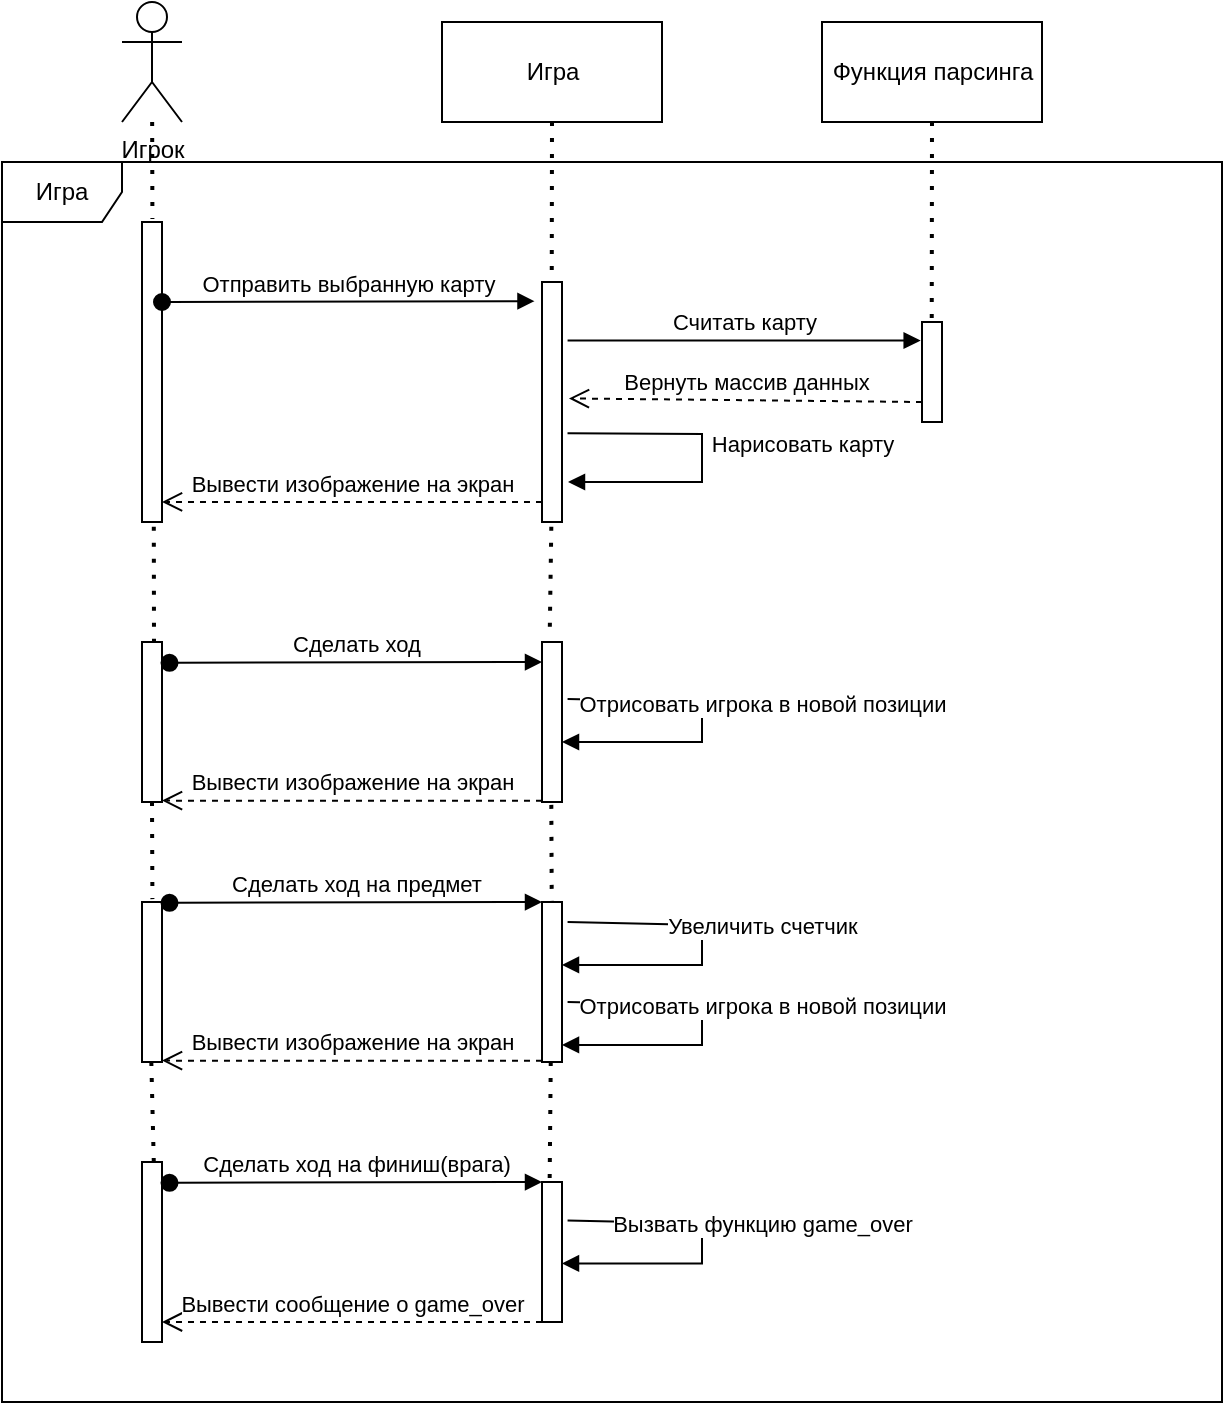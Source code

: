 <mxfile version="20.4.2" type="github">
  <diagram id="bUCNHknx5OucU2bpn4X3" name="Страница 1">
    <mxGraphModel dx="1422" dy="794" grid="1" gridSize="10" guides="1" tooltips="1" connect="1" arrows="1" fold="1" page="1" pageScale="1" pageWidth="827" pageHeight="1169" math="0" shadow="0">
      <root>
        <mxCell id="0" />
        <mxCell id="1" parent="0" />
        <mxCell id="dZjgDAG0xVaVkAZKXMwN-1" value="Игрок" style="shape=umlActor;verticalLabelPosition=bottom;verticalAlign=top;html=1;outlineConnect=0;" parent="1" vertex="1">
          <mxGeometry x="70" y="40" width="30" height="60" as="geometry" />
        </mxCell>
        <mxCell id="ANlqzBpGbpjW8uMC3F-U-1" value="" style="html=1;points=[];perimeter=orthogonalPerimeter;" vertex="1" parent="1">
          <mxGeometry x="80" y="150" width="10" height="150" as="geometry" />
        </mxCell>
        <mxCell id="ANlqzBpGbpjW8uMC3F-U-4" value="Отправить выбранную карту" style="html=1;verticalAlign=bottom;startArrow=oval;startFill=1;endArrow=block;startSize=8;rounded=0;entryX=-0.376;entryY=0.08;entryDx=0;entryDy=0;entryPerimeter=0;" edge="1" parent="1" target="ANlqzBpGbpjW8uMC3F-U-5">
          <mxGeometry width="60" relative="1" as="geometry">
            <mxPoint x="90" y="190" as="sourcePoint" />
            <mxPoint x="270" y="190" as="targetPoint" />
          </mxGeometry>
        </mxCell>
        <mxCell id="ANlqzBpGbpjW8uMC3F-U-5" value="" style="html=1;points=[];perimeter=orthogonalPerimeter;" vertex="1" parent="1">
          <mxGeometry x="280" y="180" width="10" height="120" as="geometry" />
        </mxCell>
        <mxCell id="ANlqzBpGbpjW8uMC3F-U-6" value="Игра" style="html=1;" vertex="1" parent="1">
          <mxGeometry x="230" y="50" width="110" height="50" as="geometry" />
        </mxCell>
        <mxCell id="ANlqzBpGbpjW8uMC3F-U-7" value="" style="endArrow=none;dashed=1;html=1;dashPattern=1 3;strokeWidth=2;rounded=0;entryX=0.521;entryY=-0.01;entryDx=0;entryDy=0;entryPerimeter=0;" edge="1" parent="1" source="dZjgDAG0xVaVkAZKXMwN-1" target="ANlqzBpGbpjW8uMC3F-U-1">
          <mxGeometry width="50" height="50" relative="1" as="geometry">
            <mxPoint x="85" y="140" as="sourcePoint" />
            <mxPoint x="70" y="180" as="targetPoint" />
          </mxGeometry>
        </mxCell>
        <mxCell id="ANlqzBpGbpjW8uMC3F-U-8" value="" style="endArrow=none;dashed=1;html=1;dashPattern=1 3;strokeWidth=2;rounded=0;entryX=0.487;entryY=0;entryDx=0;entryDy=0;entryPerimeter=0;exitX=0.5;exitY=1;exitDx=0;exitDy=0;" edge="1" parent="1" source="ANlqzBpGbpjW8uMC3F-U-6" target="ANlqzBpGbpjW8uMC3F-U-5">
          <mxGeometry width="50" height="50" relative="1" as="geometry">
            <mxPoint x="284.66" y="130" as="sourcePoint" />
            <mxPoint x="284.87" y="167.4" as="targetPoint" />
          </mxGeometry>
        </mxCell>
        <mxCell id="ANlqzBpGbpjW8uMC3F-U-9" value="Считать карту" style="html=1;verticalAlign=bottom;endArrow=block;rounded=0;exitX=1.279;exitY=0.244;exitDx=0;exitDy=0;exitPerimeter=0;entryX=-0.066;entryY=0.185;entryDx=0;entryDy=0;entryPerimeter=0;" edge="1" parent="1" source="ANlqzBpGbpjW8uMC3F-U-5" target="ANlqzBpGbpjW8uMC3F-U-11">
          <mxGeometry width="80" relative="1" as="geometry">
            <mxPoint x="380" y="210" as="sourcePoint" />
            <mxPoint x="440" y="207" as="targetPoint" />
            <Array as="points" />
          </mxGeometry>
        </mxCell>
        <mxCell id="ANlqzBpGbpjW8uMC3F-U-10" value="Функция парсинга" style="html=1;" vertex="1" parent="1">
          <mxGeometry x="420" y="50" width="110" height="50" as="geometry" />
        </mxCell>
        <mxCell id="ANlqzBpGbpjW8uMC3F-U-11" value="" style="html=1;points=[];perimeter=orthogonalPerimeter;" vertex="1" parent="1">
          <mxGeometry x="470" y="200" width="10" height="50" as="geometry" />
        </mxCell>
        <mxCell id="ANlqzBpGbpjW8uMC3F-U-12" value="Вернуть массив данных" style="html=1;verticalAlign=bottom;endArrow=open;dashed=1;endSize=8;rounded=0;entryX=1.348;entryY=0.485;entryDx=0;entryDy=0;entryPerimeter=0;" edge="1" parent="1" target="ANlqzBpGbpjW8uMC3F-U-5">
          <mxGeometry relative="1" as="geometry">
            <mxPoint x="470" y="240" as="sourcePoint" />
            <mxPoint x="300" y="240" as="targetPoint" />
          </mxGeometry>
        </mxCell>
        <mxCell id="ANlqzBpGbpjW8uMC3F-U-13" value="" style="endArrow=none;dashed=1;html=1;dashPattern=1 3;strokeWidth=2;rounded=0;entryX=0.487;entryY=0;entryDx=0;entryDy=0;entryPerimeter=0;exitX=0.5;exitY=1;exitDx=0;exitDy=0;" edge="1" parent="1" source="ANlqzBpGbpjW8uMC3F-U-10" target="ANlqzBpGbpjW8uMC3F-U-11">
          <mxGeometry width="50" height="50" relative="1" as="geometry">
            <mxPoint x="474.66" y="130" as="sourcePoint" />
            <mxPoint x="474.87" y="180" as="targetPoint" />
          </mxGeometry>
        </mxCell>
        <mxCell id="ANlqzBpGbpjW8uMC3F-U-14" value="Нарисовать карту" style="html=1;verticalAlign=bottom;endArrow=block;rounded=0;exitX=1.21;exitY=0.204;exitDx=0;exitDy=0;exitPerimeter=0;" edge="1" parent="1">
          <mxGeometry x="0.027" y="50" width="80" relative="1" as="geometry">
            <mxPoint x="292.76" y="255.68" as="sourcePoint" />
            <mxPoint x="293" y="280" as="targetPoint" />
            <Array as="points">
              <mxPoint x="360" y="256" />
              <mxPoint x="360" y="280" />
            </Array>
            <mxPoint as="offset" />
          </mxGeometry>
        </mxCell>
        <mxCell id="ANlqzBpGbpjW8uMC3F-U-15" value="Вывести изображение на экран" style="html=1;verticalAlign=bottom;endArrow=open;dashed=1;endSize=8;rounded=0;entryX=1;entryY=0.933;entryDx=0;entryDy=0;entryPerimeter=0;" edge="1" parent="1" target="ANlqzBpGbpjW8uMC3F-U-1">
          <mxGeometry relative="1" as="geometry">
            <mxPoint x="280" y="290" as="sourcePoint" />
            <mxPoint x="200" y="290" as="targetPoint" />
          </mxGeometry>
        </mxCell>
        <mxCell id="ANlqzBpGbpjW8uMC3F-U-18" value="" style="endArrow=none;dashed=1;html=1;dashPattern=1 3;strokeWidth=2;rounded=0;exitX=0.59;exitY=1.016;exitDx=0;exitDy=0;exitPerimeter=0;" edge="1" parent="1" source="ANlqzBpGbpjW8uMC3F-U-1">
          <mxGeometry width="50" height="50" relative="1" as="geometry">
            <mxPoint x="70" y="440" as="sourcePoint" />
            <mxPoint x="86" y="360" as="targetPoint" />
            <Array as="points">
              <mxPoint x="86" y="360" />
            </Array>
          </mxGeometry>
        </mxCell>
        <mxCell id="ANlqzBpGbpjW8uMC3F-U-19" value="" style="html=1;points=[];perimeter=orthogonalPerimeter;" vertex="1" parent="1">
          <mxGeometry x="80" y="360" width="10" height="80" as="geometry" />
        </mxCell>
        <mxCell id="ANlqzBpGbpjW8uMC3F-U-20" value="" style="html=1;points=[];perimeter=orthogonalPerimeter;" vertex="1" parent="1">
          <mxGeometry x="280" y="360" width="10" height="80" as="geometry" />
        </mxCell>
        <mxCell id="ANlqzBpGbpjW8uMC3F-U-21" value="Сделать ход" style="html=1;verticalAlign=bottom;startArrow=oval;startFill=1;endArrow=block;startSize=8;rounded=0;entryX=-0.376;entryY=0.08;entryDx=0;entryDy=0;entryPerimeter=0;" edge="1" parent="1">
          <mxGeometry width="60" relative="1" as="geometry">
            <mxPoint x="93.76" y="370.4" as="sourcePoint" />
            <mxPoint x="280" y="370" as="targetPoint" />
          </mxGeometry>
        </mxCell>
        <mxCell id="ANlqzBpGbpjW8uMC3F-U-22" value="" style="endArrow=none;dashed=1;html=1;dashPattern=1 3;strokeWidth=2;rounded=0;exitX=0.59;exitY=1.016;exitDx=0;exitDy=0;exitPerimeter=0;entryX=0.383;entryY=-0.022;entryDx=0;entryDy=0;entryPerimeter=0;" edge="1" parent="1" target="ANlqzBpGbpjW8uMC3F-U-20">
          <mxGeometry width="50" height="50" relative="1" as="geometry">
            <mxPoint x="284.66" y="302.4" as="sourcePoint" />
            <mxPoint x="284.76" y="360" as="targetPoint" />
          </mxGeometry>
        </mxCell>
        <mxCell id="ANlqzBpGbpjW8uMC3F-U-24" value="Отрисовать игрока в новой позиции" style="html=1;verticalAlign=bottom;endArrow=block;rounded=0;exitX=1.279;exitY=0.357;exitDx=0;exitDy=0;exitPerimeter=0;entryX=1;entryY=0.625;entryDx=0;entryDy=0;entryPerimeter=0;" edge="1" parent="1" source="ANlqzBpGbpjW8uMC3F-U-20" target="ANlqzBpGbpjW8uMC3F-U-20">
          <mxGeometry x="-0.018" y="30" width="80" relative="1" as="geometry">
            <mxPoint x="330" y="420" as="sourcePoint" />
            <mxPoint x="400" y="440" as="targetPoint" />
            <Array as="points">
              <mxPoint x="360" y="390" />
              <mxPoint x="360" y="410" />
            </Array>
            <mxPoint as="offset" />
          </mxGeometry>
        </mxCell>
        <mxCell id="ANlqzBpGbpjW8uMC3F-U-25" value="Вывести изображение на экран" style="html=1;verticalAlign=bottom;endArrow=open;dashed=1;endSize=8;rounded=0;entryX=1;entryY=0.933;entryDx=0;entryDy=0;entryPerimeter=0;" edge="1" parent="1">
          <mxGeometry relative="1" as="geometry">
            <mxPoint x="280" y="439.36" as="sourcePoint" />
            <mxPoint x="90" y="439.31" as="targetPoint" />
            <Array as="points">
              <mxPoint x="180" y="439.36" />
            </Array>
          </mxGeometry>
        </mxCell>
        <mxCell id="ANlqzBpGbpjW8uMC3F-U-29" value="" style="html=1;points=[];perimeter=orthogonalPerimeter;" vertex="1" parent="1">
          <mxGeometry x="80" y="490" width="10" height="80" as="geometry" />
        </mxCell>
        <mxCell id="ANlqzBpGbpjW8uMC3F-U-30" value="" style="endArrow=none;dashed=1;html=1;dashPattern=1 3;strokeWidth=2;rounded=0;entryX=0.521;entryY=-0.018;entryDx=0;entryDy=0;entryPerimeter=0;" edge="1" parent="1" target="ANlqzBpGbpjW8uMC3F-U-29">
          <mxGeometry width="50" height="50" relative="1" as="geometry">
            <mxPoint x="85" y="440" as="sourcePoint" />
            <mxPoint x="84.76" y="497.6" as="targetPoint" />
          </mxGeometry>
        </mxCell>
        <mxCell id="ANlqzBpGbpjW8uMC3F-U-31" value="Сделать ход на предмет" style="html=1;verticalAlign=bottom;startArrow=oval;startFill=1;endArrow=block;startSize=8;rounded=0;entryX=-0.376;entryY=0.08;entryDx=0;entryDy=0;entryPerimeter=0;" edge="1" parent="1">
          <mxGeometry width="60" relative="1" as="geometry">
            <mxPoint x="93.76" y="490.4" as="sourcePoint" />
            <mxPoint x="280" y="490" as="targetPoint" />
          </mxGeometry>
        </mxCell>
        <mxCell id="ANlqzBpGbpjW8uMC3F-U-32" value="" style="html=1;points=[];perimeter=orthogonalPerimeter;" vertex="1" parent="1">
          <mxGeometry x="280" y="490" width="10" height="80" as="geometry" />
        </mxCell>
        <mxCell id="ANlqzBpGbpjW8uMC3F-U-33" value="" style="endArrow=none;dashed=1;html=1;dashPattern=1 3;strokeWidth=2;rounded=0;entryX=0.521;entryY=-0.018;entryDx=0;entryDy=0;entryPerimeter=0;" edge="1" parent="1">
          <mxGeometry width="50" height="50" relative="1" as="geometry">
            <mxPoint x="284.66" y="441.44" as="sourcePoint" />
            <mxPoint x="284.87" y="490.0" as="targetPoint" />
          </mxGeometry>
        </mxCell>
        <mxCell id="ANlqzBpGbpjW8uMC3F-U-34" value="Увеличить счетчик" style="html=1;verticalAlign=bottom;endArrow=block;rounded=0;exitX=1.279;exitY=0.357;exitDx=0;exitDy=0;exitPerimeter=0;entryX=1;entryY=0.625;entryDx=0;entryDy=0;entryPerimeter=0;" edge="1" parent="1">
          <mxGeometry x="-0.018" y="30" width="80" relative="1" as="geometry">
            <mxPoint x="292.79" y="500.0" as="sourcePoint" />
            <mxPoint x="290" y="521.44" as="targetPoint" />
            <Array as="points">
              <mxPoint x="360" y="501.44" />
              <mxPoint x="360" y="521.44" />
            </Array>
            <mxPoint as="offset" />
          </mxGeometry>
        </mxCell>
        <mxCell id="ANlqzBpGbpjW8uMC3F-U-35" value="Отрисовать игрока в новой позиции" style="html=1;verticalAlign=bottom;endArrow=block;rounded=0;exitX=1.279;exitY=0.357;exitDx=0;exitDy=0;exitPerimeter=0;entryX=1;entryY=0.625;entryDx=0;entryDy=0;entryPerimeter=0;" edge="1" parent="1">
          <mxGeometry x="-0.018" y="30" width="80" relative="1" as="geometry">
            <mxPoint x="292.79" y="540" as="sourcePoint" />
            <mxPoint x="290" y="561.44" as="targetPoint" />
            <Array as="points">
              <mxPoint x="360" y="541.44" />
              <mxPoint x="360" y="561.44" />
            </Array>
            <mxPoint as="offset" />
          </mxGeometry>
        </mxCell>
        <mxCell id="ANlqzBpGbpjW8uMC3F-U-36" value="Вывести изображение на экран" style="html=1;verticalAlign=bottom;endArrow=open;dashed=1;endSize=8;rounded=0;entryX=1;entryY=0.933;entryDx=0;entryDy=0;entryPerimeter=0;" edge="1" parent="1">
          <mxGeometry relative="1" as="geometry">
            <mxPoint x="280" y="569.36" as="sourcePoint" />
            <mxPoint x="90" y="569.31" as="targetPoint" />
            <Array as="points">
              <mxPoint x="180" y="569.36" />
            </Array>
          </mxGeometry>
        </mxCell>
        <mxCell id="ANlqzBpGbpjW8uMC3F-U-37" value="" style="html=1;points=[];perimeter=orthogonalPerimeter;" vertex="1" parent="1">
          <mxGeometry x="80" y="620" width="10" height="90" as="geometry" />
        </mxCell>
        <mxCell id="ANlqzBpGbpjW8uMC3F-U-38" value="" style="endArrow=none;dashed=1;html=1;dashPattern=1 3;strokeWidth=2;rounded=0;entryX=0.59;entryY=0.003;entryDx=0;entryDy=0;entryPerimeter=0;" edge="1" parent="1" target="ANlqzBpGbpjW8uMC3F-U-37">
          <mxGeometry width="50" height="50" relative="1" as="geometry">
            <mxPoint x="84.66" y="570" as="sourcePoint" />
            <mxPoint x="84.87" y="618.56" as="targetPoint" />
          </mxGeometry>
        </mxCell>
        <mxCell id="ANlqzBpGbpjW8uMC3F-U-39" value="Сделать ход на финиш(врага)" style="html=1;verticalAlign=bottom;startArrow=oval;startFill=1;endArrow=block;startSize=8;rounded=0;entryX=-0.376;entryY=0.08;entryDx=0;entryDy=0;entryPerimeter=0;" edge="1" parent="1">
          <mxGeometry width="60" relative="1" as="geometry">
            <mxPoint x="93.76" y="630.4" as="sourcePoint" />
            <mxPoint x="280" y="630" as="targetPoint" />
          </mxGeometry>
        </mxCell>
        <mxCell id="ANlqzBpGbpjW8uMC3F-U-40" value="" style="html=1;points=[];perimeter=orthogonalPerimeter;" vertex="1" parent="1">
          <mxGeometry x="280" y="630" width="10" height="70" as="geometry" />
        </mxCell>
        <mxCell id="ANlqzBpGbpjW8uMC3F-U-41" value="" style="endArrow=none;dashed=1;html=1;dashPattern=1 3;strokeWidth=2;rounded=0;entryX=0.383;entryY=-0.018;entryDx=0;entryDy=0;entryPerimeter=0;" edge="1" parent="1" target="ANlqzBpGbpjW8uMC3F-U-40">
          <mxGeometry width="50" height="50" relative="1" as="geometry">
            <mxPoint x="284.38" y="570" as="sourcePoint" />
            <mxPoint x="285.62" y="620.24" as="targetPoint" />
          </mxGeometry>
        </mxCell>
        <mxCell id="ANlqzBpGbpjW8uMC3F-U-42" value="Вызвать функцию game_over" style="html=1;verticalAlign=bottom;endArrow=block;rounded=0;exitX=1.279;exitY=0.357;exitDx=0;exitDy=0;exitPerimeter=0;entryX=1;entryY=0.625;entryDx=0;entryDy=0;entryPerimeter=0;" edge="1" parent="1">
          <mxGeometry x="-0.018" y="30" width="80" relative="1" as="geometry">
            <mxPoint x="292.79" y="649.28" as="sourcePoint" />
            <mxPoint x="290" y="670.72" as="targetPoint" />
            <Array as="points">
              <mxPoint x="360" y="650.72" />
              <mxPoint x="360" y="670.72" />
            </Array>
            <mxPoint as="offset" />
          </mxGeometry>
        </mxCell>
        <mxCell id="ANlqzBpGbpjW8uMC3F-U-43" value="Вывести сообщение о game_over" style="html=1;verticalAlign=bottom;endArrow=open;dashed=1;endSize=8;rounded=0;entryX=1;entryY=0.933;entryDx=0;entryDy=0;entryPerimeter=0;" edge="1" parent="1">
          <mxGeometry relative="1" as="geometry">
            <mxPoint x="280" y="700.05" as="sourcePoint" />
            <mxPoint x="90" y="700.0" as="targetPoint" />
            <Array as="points">
              <mxPoint x="180" y="700.05" />
            </Array>
          </mxGeometry>
        </mxCell>
        <mxCell id="ANlqzBpGbpjW8uMC3F-U-44" value="Игра" style="shape=umlFrame;whiteSpace=wrap;html=1;" vertex="1" parent="1">
          <mxGeometry x="10" y="120" width="610" height="620" as="geometry" />
        </mxCell>
      </root>
    </mxGraphModel>
  </diagram>
</mxfile>
